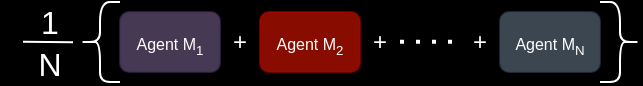 <mxfile version="24.7.17">
  <diagram name="第 1 页" id="Qhw3YGAQM8Dc4AIBDSJ8">
    <mxGraphModel dx="443" dy="263" grid="1" gridSize="10" guides="1" tooltips="1" connect="1" arrows="1" fold="1" page="1" pageScale="1" pageWidth="827" pageHeight="1169" background="#000000" math="0" shadow="0">
      <root>
        <mxCell id="0" />
        <mxCell id="1" parent="0" />
        <mxCell id="4OjQyss1481nJFj07ht_-13" value="&lt;font style=&quot;font-size: 16px;&quot; color=&quot;#ffffff&quot;&gt;N&lt;/font&gt;" style="text;html=1;align=center;verticalAlign=middle;whiteSpace=wrap;rounded=0;" vertex="1" parent="1">
          <mxGeometry x="80" y="641" width="50" height="20" as="geometry" />
        </mxCell>
        <mxCell id="4OjQyss1481nJFj07ht_-2" value="&lt;font style=&quot;font-size: 8px;&quot;&gt;Agent M&lt;sub&gt;1&lt;/sub&gt;&lt;/font&gt;" style="rounded=1;whiteSpace=wrap;html=1;fillColor=#76608a;strokeColor=#432D57;opacity=60;fontColor=#ffffff;" vertex="1" parent="1">
          <mxGeometry x="140" y="625" width="50" height="30" as="geometry" />
        </mxCell>
        <mxCell id="4OjQyss1481nJFj07ht_-3" value="&lt;font style=&quot;font-size: 8px;&quot;&gt;Agent M&lt;sub&gt;2&lt;/sub&gt;&lt;/font&gt;" style="rounded=1;whiteSpace=wrap;html=1;fillColor=#e51400;strokeColor=#B20000;opacity=60;fontColor=#ffffff;" vertex="1" parent="1">
          <mxGeometry x="210" y="625" width="50" height="30" as="geometry" />
        </mxCell>
        <mxCell id="4OjQyss1481nJFj07ht_-4" value="" style="endArrow=none;dashed=1;html=1;dashPattern=1 3;strokeWidth=2;rounded=0;strokeColor=#FFFFFF;" edge="1" parent="1">
          <mxGeometry width="50" height="50" relative="1" as="geometry">
            <mxPoint x="280" y="639.89" as="sourcePoint" />
            <mxPoint x="310" y="639.89" as="targetPoint" />
          </mxGeometry>
        </mxCell>
        <mxCell id="4OjQyss1481nJFj07ht_-5" value="&lt;font style=&quot;font-size: 8px;&quot;&gt;Agent M&lt;sub&gt;N&lt;/sub&gt;&lt;/font&gt;" style="rounded=1;whiteSpace=wrap;html=1;fillColor=#647687;strokeColor=#314354;opacity=60;fontColor=#ffffff;" vertex="1" parent="1">
          <mxGeometry x="330" y="625" width="50" height="30" as="geometry" />
        </mxCell>
        <mxCell id="4OjQyss1481nJFj07ht_-6" value="&lt;font color=&quot;#ffffff&quot;&gt;+&lt;/font&gt;" style="text;html=1;align=center;verticalAlign=middle;whiteSpace=wrap;rounded=0;" vertex="1" parent="1">
          <mxGeometry x="170" y="625" width="60" height="30" as="geometry" />
        </mxCell>
        <mxCell id="4OjQyss1481nJFj07ht_-7" value="&lt;font color=&quot;#ffffff&quot;&gt;+&lt;/font&gt;" style="text;html=1;align=center;verticalAlign=middle;whiteSpace=wrap;rounded=0;" vertex="1" parent="1">
          <mxGeometry x="240" y="625" width="60" height="30" as="geometry" />
        </mxCell>
        <mxCell id="4OjQyss1481nJFj07ht_-8" value="&lt;font color=&quot;#ffffff&quot;&gt;+&lt;/font&gt;" style="text;html=1;align=center;verticalAlign=middle;whiteSpace=wrap;rounded=0;" vertex="1" parent="1">
          <mxGeometry x="290" y="625" width="60" height="30" as="geometry" />
        </mxCell>
        <mxCell id="4OjQyss1481nJFj07ht_-9" value="" style="shape=curlyBracket;whiteSpace=wrap;html=1;rounded=1;labelPosition=left;verticalLabelPosition=middle;align=right;verticalAlign=middle;strokeColor=#FFFFFF;size=0.5;" vertex="1" parent="1">
          <mxGeometry x="120" y="620" width="20" height="40" as="geometry" />
        </mxCell>
        <mxCell id="4OjQyss1481nJFj07ht_-10" value="" style="shape=curlyBracket;whiteSpace=wrap;html=1;rounded=1;flipH=1;labelPosition=right;verticalLabelPosition=middle;align=left;verticalAlign=middle;strokeColor=#FFFFFF;" vertex="1" parent="1">
          <mxGeometry x="380" y="620" width="20" height="40" as="geometry" />
        </mxCell>
        <mxCell id="4OjQyss1481nJFj07ht_-12" value="" style="endArrow=none;html=1;rounded=0;strokeColor=#FFFFFF;" edge="1" parent="1">
          <mxGeometry width="50" height="50" relative="1" as="geometry">
            <mxPoint x="91.5" y="639.91" as="sourcePoint" />
            <mxPoint x="116.5" y="640.07" as="targetPoint" />
          </mxGeometry>
        </mxCell>
        <mxCell id="4OjQyss1481nJFj07ht_-14" value="&lt;font style=&quot;font-size: 16px;&quot; color=&quot;#ffffff&quot;&gt;1&lt;/font&gt;" style="text;html=1;align=center;verticalAlign=middle;whiteSpace=wrap;rounded=0;" vertex="1" parent="1">
          <mxGeometry x="80" y="620" width="50" height="20" as="geometry" />
        </mxCell>
      </root>
    </mxGraphModel>
  </diagram>
</mxfile>
